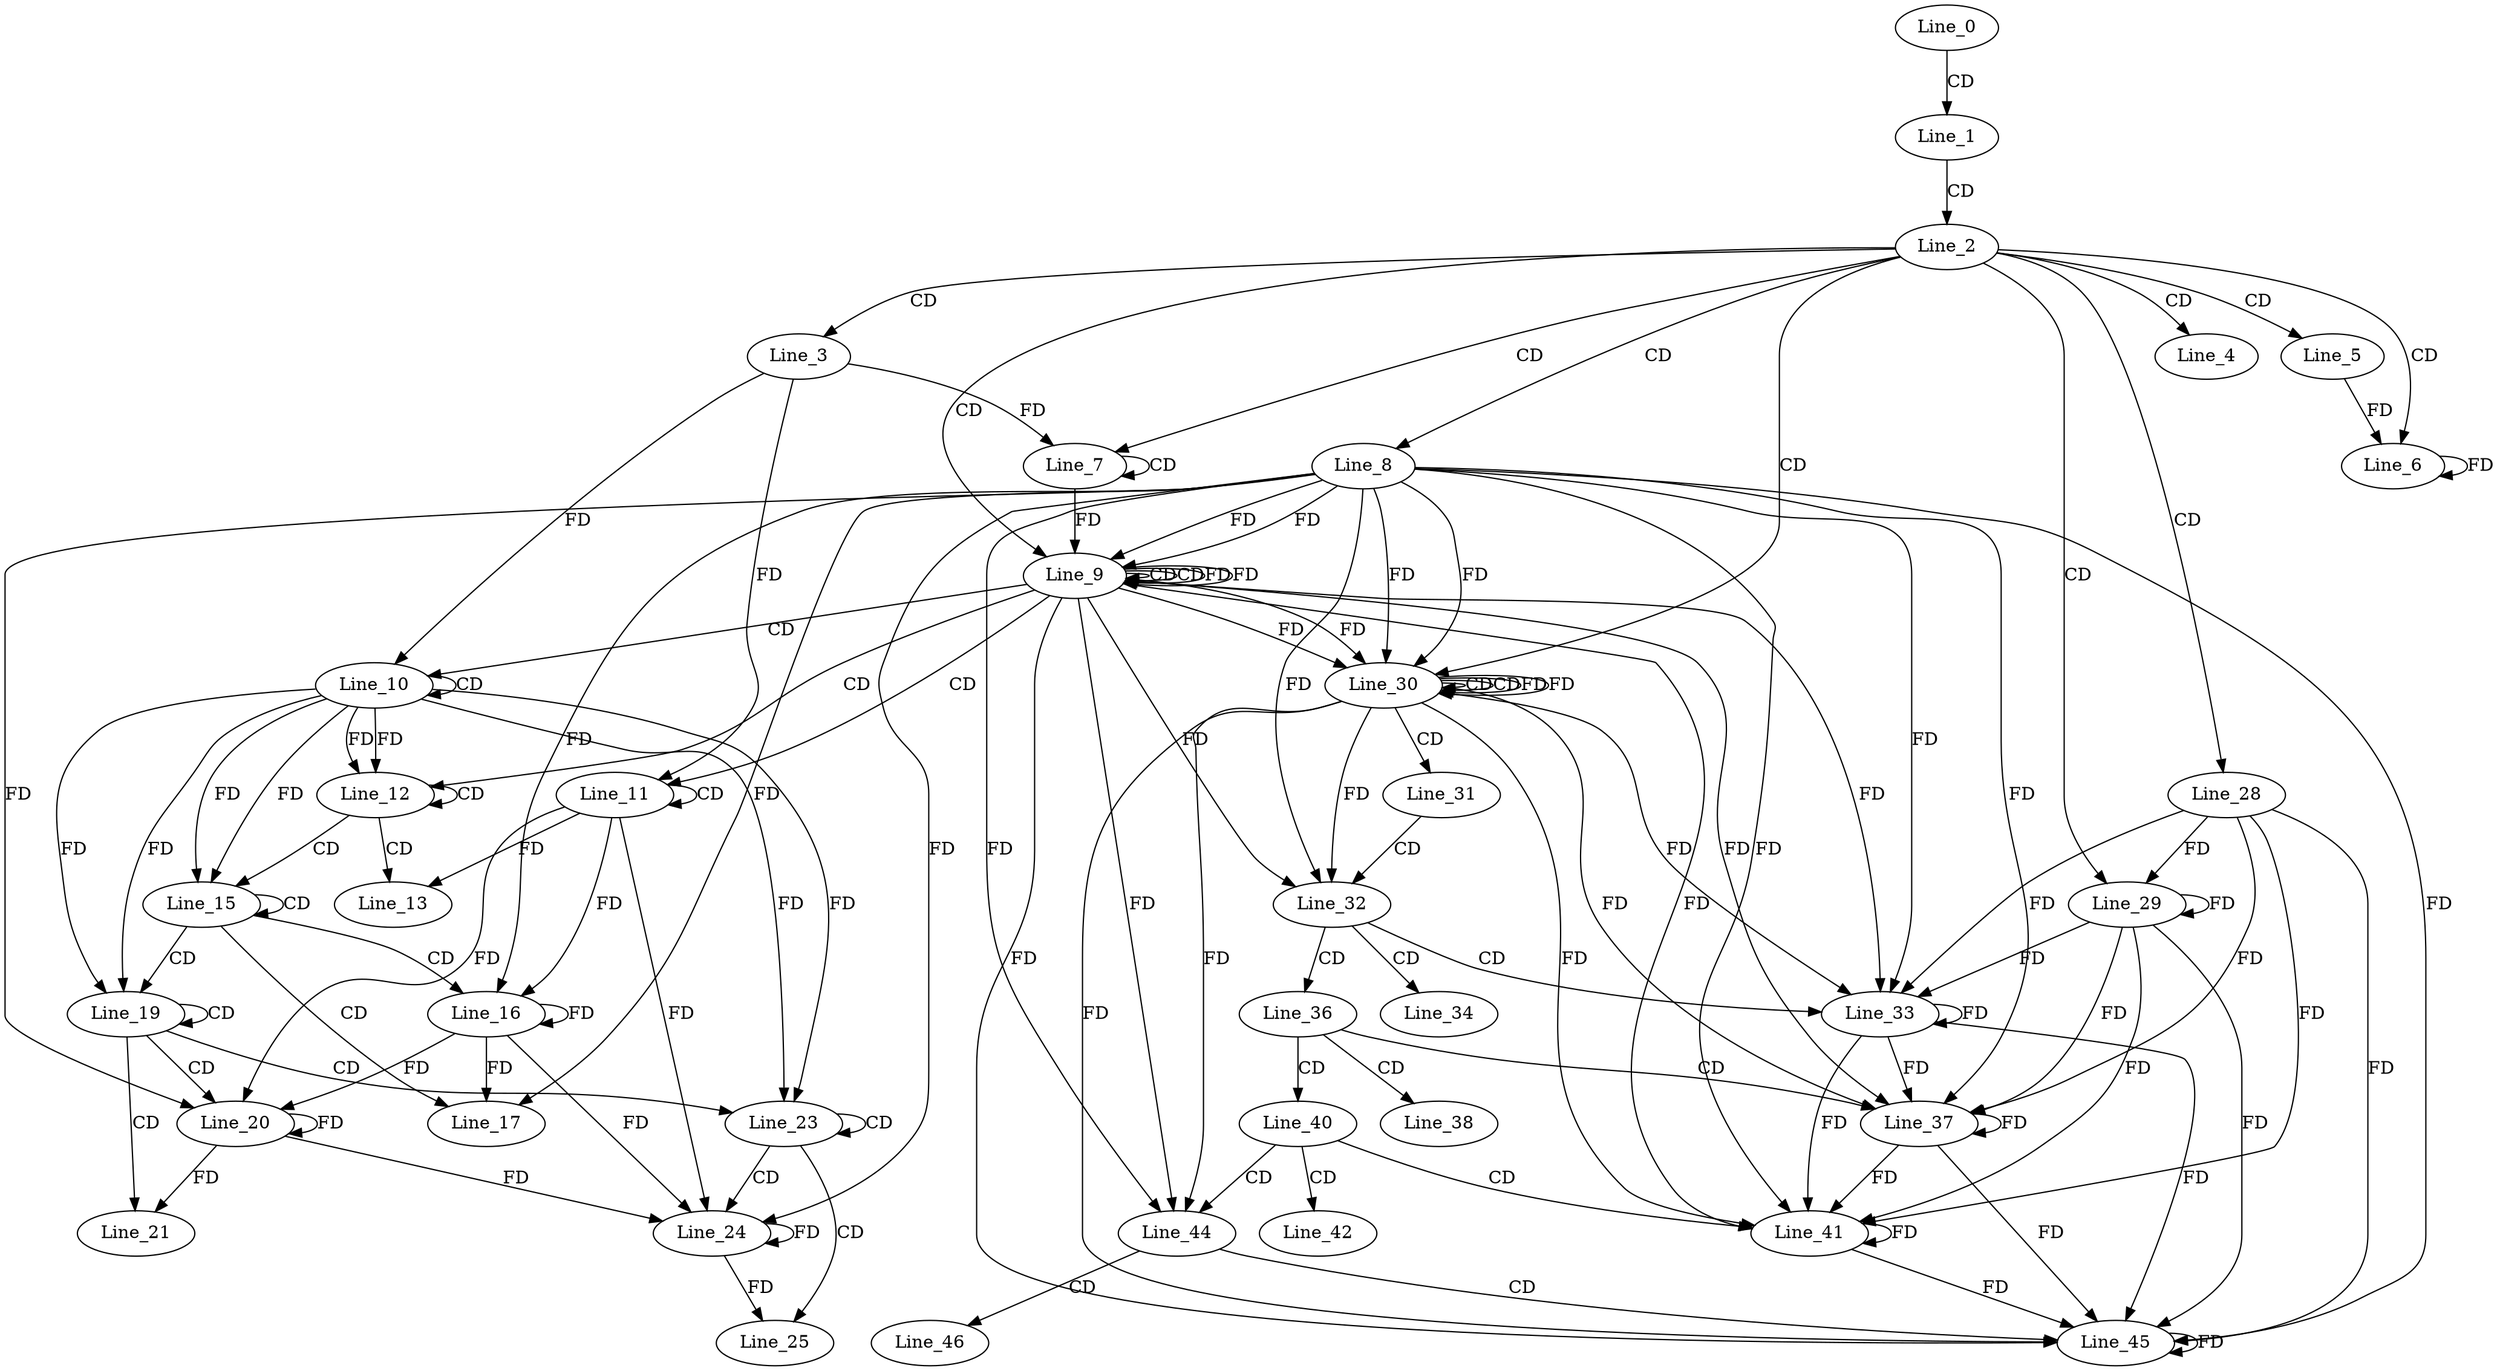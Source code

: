 digraph G {
  Line_0;
  Line_1;
  Line_2;
  Line_3;
  Line_4;
  Line_5;
  Line_6;
  Line_7;
  Line_7;
  Line_8;
  Line_9;
  Line_9;
  Line_9;
  Line_10;
  Line_10;
  Line_11;
  Line_11;
  Line_12;
  Line_12;
  Line_13;
  Line_15;
  Line_15;
  Line_16;
  Line_17;
  Line_19;
  Line_19;
  Line_20;
  Line_21;
  Line_23;
  Line_23;
  Line_24;
  Line_25;
  Line_28;
  Line_29;
  Line_30;
  Line_30;
  Line_30;
  Line_31;
  Line_32;
  Line_33;
  Line_34;
  Line_36;
  Line_37;
  Line_38;
  Line_40;
  Line_41;
  Line_42;
  Line_44;
  Line_45;
  Line_46;
  Line_0 -> Line_1 [ label="CD" ];
  Line_1 -> Line_2 [ label="CD" ];
  Line_2 -> Line_3 [ label="CD" ];
  Line_2 -> Line_4 [ label="CD" ];
  Line_2 -> Line_5 [ label="CD" ];
  Line_2 -> Line_6 [ label="CD" ];
  Line_5 -> Line_6 [ label="FD" ];
  Line_6 -> Line_6 [ label="FD" ];
  Line_2 -> Line_7 [ label="CD" ];
  Line_7 -> Line_7 [ label="CD" ];
  Line_3 -> Line_7 [ label="FD" ];
  Line_2 -> Line_8 [ label="CD" ];
  Line_2 -> Line_9 [ label="CD" ];
  Line_9 -> Line_9 [ label="CD" ];
  Line_8 -> Line_9 [ label="FD" ];
  Line_7 -> Line_9 [ label="FD" ];
  Line_9 -> Line_9 [ label="CD" ];
  Line_9 -> Line_9 [ label="FD" ];
  Line_8 -> Line_9 [ label="FD" ];
  Line_9 -> Line_10 [ label="CD" ];
  Line_10 -> Line_10 [ label="CD" ];
  Line_3 -> Line_10 [ label="FD" ];
  Line_9 -> Line_11 [ label="CD" ];
  Line_11 -> Line_11 [ label="CD" ];
  Line_3 -> Line_11 [ label="FD" ];
  Line_9 -> Line_12 [ label="CD" ];
  Line_10 -> Line_12 [ label="FD" ];
  Line_12 -> Line_12 [ label="CD" ];
  Line_10 -> Line_12 [ label="FD" ];
  Line_12 -> Line_13 [ label="CD" ];
  Line_11 -> Line_13 [ label="FD" ];
  Line_12 -> Line_15 [ label="CD" ];
  Line_10 -> Line_15 [ label="FD" ];
  Line_15 -> Line_15 [ label="CD" ];
  Line_10 -> Line_15 [ label="FD" ];
  Line_15 -> Line_16 [ label="CD" ];
  Line_16 -> Line_16 [ label="FD" ];
  Line_8 -> Line_16 [ label="FD" ];
  Line_11 -> Line_16 [ label="FD" ];
  Line_15 -> Line_17 [ label="CD" ];
  Line_16 -> Line_17 [ label="FD" ];
  Line_8 -> Line_17 [ label="FD" ];
  Line_15 -> Line_19 [ label="CD" ];
  Line_10 -> Line_19 [ label="FD" ];
  Line_19 -> Line_19 [ label="CD" ];
  Line_10 -> Line_19 [ label="FD" ];
  Line_19 -> Line_20 [ label="CD" ];
  Line_16 -> Line_20 [ label="FD" ];
  Line_20 -> Line_20 [ label="FD" ];
  Line_8 -> Line_20 [ label="FD" ];
  Line_11 -> Line_20 [ label="FD" ];
  Line_19 -> Line_21 [ label="CD" ];
  Line_20 -> Line_21 [ label="FD" ];
  Line_19 -> Line_23 [ label="CD" ];
  Line_10 -> Line_23 [ label="FD" ];
  Line_23 -> Line_23 [ label="CD" ];
  Line_10 -> Line_23 [ label="FD" ];
  Line_23 -> Line_24 [ label="CD" ];
  Line_16 -> Line_24 [ label="FD" ];
  Line_20 -> Line_24 [ label="FD" ];
  Line_24 -> Line_24 [ label="FD" ];
  Line_8 -> Line_24 [ label="FD" ];
  Line_11 -> Line_24 [ label="FD" ];
  Line_23 -> Line_25 [ label="CD" ];
  Line_24 -> Line_25 [ label="FD" ];
  Line_2 -> Line_28 [ label="CD" ];
  Line_2 -> Line_29 [ label="CD" ];
  Line_28 -> Line_29 [ label="FD" ];
  Line_29 -> Line_29 [ label="FD" ];
  Line_2 -> Line_30 [ label="CD" ];
  Line_30 -> Line_30 [ label="CD" ];
  Line_9 -> Line_30 [ label="FD" ];
  Line_8 -> Line_30 [ label="FD" ];
  Line_30 -> Line_30 [ label="CD" ];
  Line_30 -> Line_30 [ label="FD" ];
  Line_9 -> Line_30 [ label="FD" ];
  Line_8 -> Line_30 [ label="FD" ];
  Line_30 -> Line_31 [ label="CD" ];
  Line_31 -> Line_32 [ label="CD" ];
  Line_30 -> Line_32 [ label="FD" ];
  Line_9 -> Line_32 [ label="FD" ];
  Line_8 -> Line_32 [ label="FD" ];
  Line_32 -> Line_33 [ label="CD" ];
  Line_33 -> Line_33 [ label="FD" ];
  Line_28 -> Line_33 [ label="FD" ];
  Line_29 -> Line_33 [ label="FD" ];
  Line_30 -> Line_33 [ label="FD" ];
  Line_9 -> Line_33 [ label="FD" ];
  Line_8 -> Line_33 [ label="FD" ];
  Line_32 -> Line_34 [ label="CD" ];
  Line_32 -> Line_36 [ label="CD" ];
  Line_36 -> Line_37 [ label="CD" ];
  Line_33 -> Line_37 [ label="FD" ];
  Line_37 -> Line_37 [ label="FD" ];
  Line_28 -> Line_37 [ label="FD" ];
  Line_29 -> Line_37 [ label="FD" ];
  Line_30 -> Line_37 [ label="FD" ];
  Line_9 -> Line_37 [ label="FD" ];
  Line_8 -> Line_37 [ label="FD" ];
  Line_36 -> Line_38 [ label="CD" ];
  Line_36 -> Line_40 [ label="CD" ];
  Line_40 -> Line_41 [ label="CD" ];
  Line_33 -> Line_41 [ label="FD" ];
  Line_37 -> Line_41 [ label="FD" ];
  Line_41 -> Line_41 [ label="FD" ];
  Line_28 -> Line_41 [ label="FD" ];
  Line_29 -> Line_41 [ label="FD" ];
  Line_30 -> Line_41 [ label="FD" ];
  Line_9 -> Line_41 [ label="FD" ];
  Line_8 -> Line_41 [ label="FD" ];
  Line_40 -> Line_42 [ label="CD" ];
  Line_40 -> Line_44 [ label="CD" ];
  Line_30 -> Line_44 [ label="FD" ];
  Line_9 -> Line_44 [ label="FD" ];
  Line_8 -> Line_44 [ label="FD" ];
  Line_44 -> Line_45 [ label="CD" ];
  Line_33 -> Line_45 [ label="FD" ];
  Line_37 -> Line_45 [ label="FD" ];
  Line_41 -> Line_45 [ label="FD" ];
  Line_45 -> Line_45 [ label="FD" ];
  Line_28 -> Line_45 [ label="FD" ];
  Line_29 -> Line_45 [ label="FD" ];
  Line_30 -> Line_45 [ label="FD" ];
  Line_9 -> Line_45 [ label="FD" ];
  Line_8 -> Line_45 [ label="FD" ];
  Line_44 -> Line_46 [ label="CD" ];
  Line_9 -> Line_9 [ label="FD" ];
  Line_30 -> Line_30 [ label="FD" ];
}
